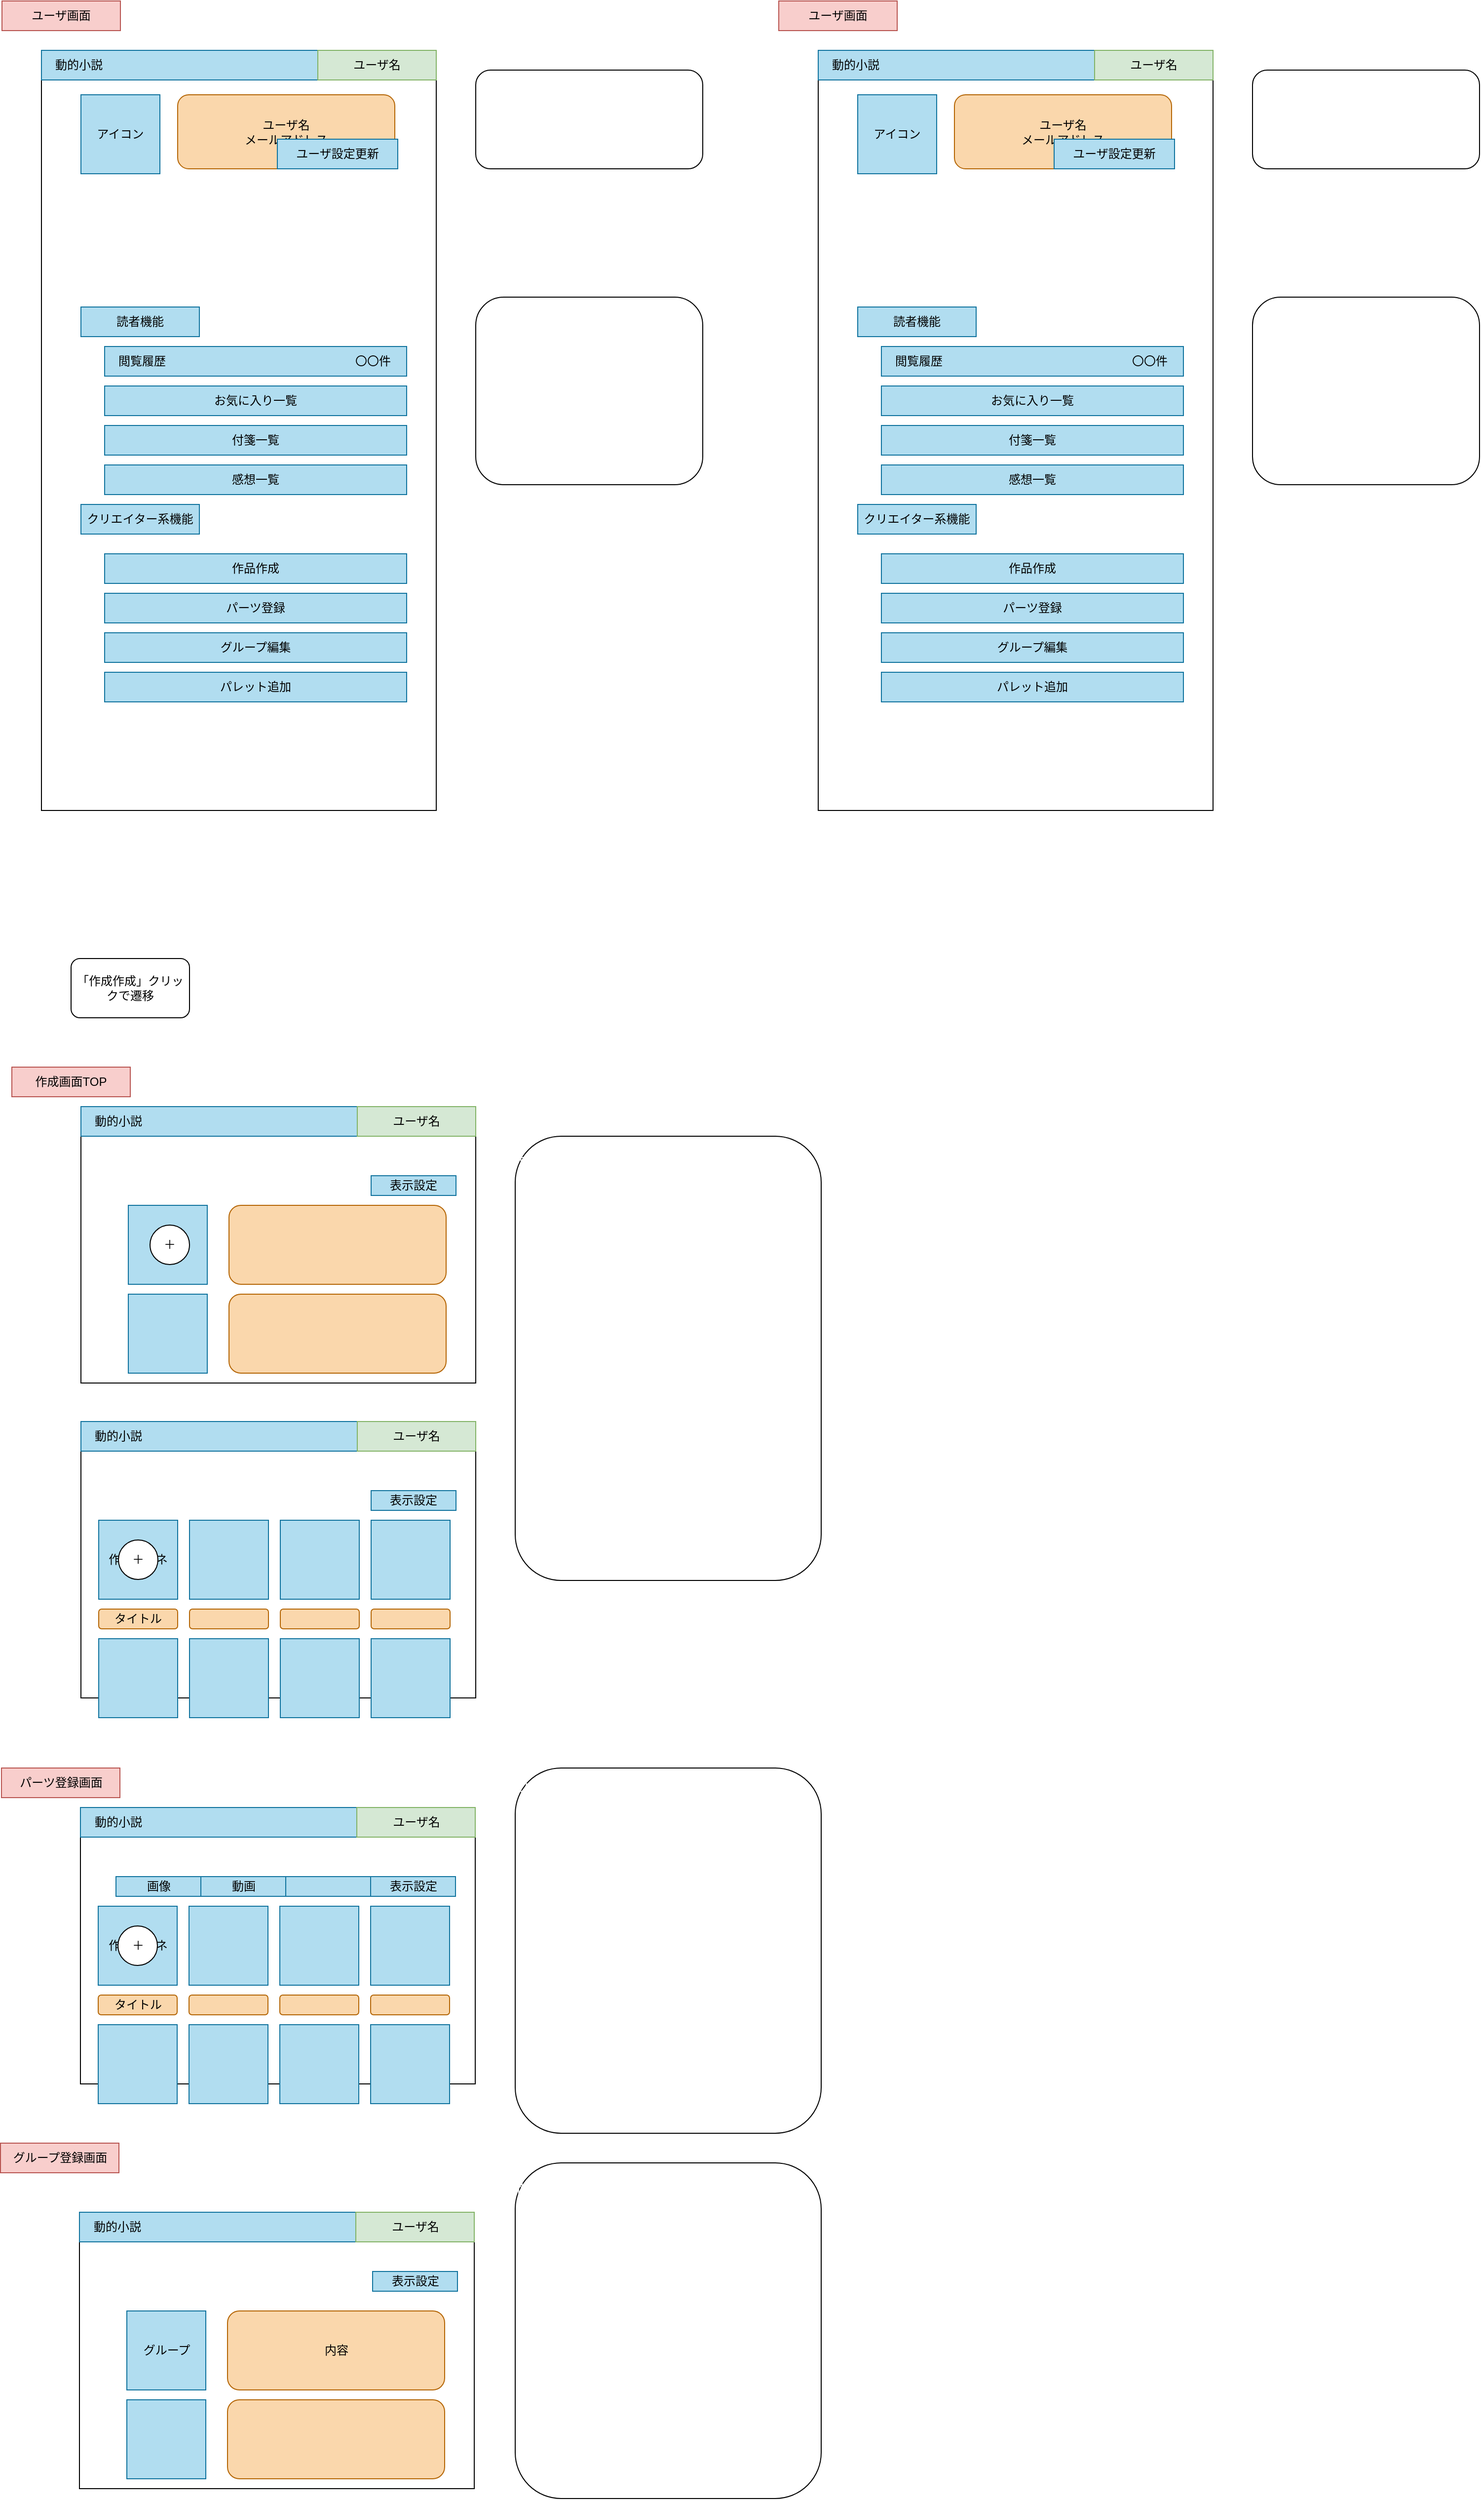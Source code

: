 <mxfile>
    <diagram id="nHD_Gq8wWqjprAnxEH-Q" name="ページ1">
        <mxGraphModel dx="787" dy="1636" grid="1" gridSize="10" guides="1" tooltips="1" connect="1" arrows="1" fold="1" page="1" pageScale="1" pageWidth="827" pageHeight="1169" math="0" shadow="0">
            <root>
                <mxCell id="0"/>
                <mxCell id="1" parent="0"/>
                <mxCell id="11" value="" style="rounded=0;whiteSpace=wrap;html=1;fontColor=#000000;" parent="1" vertex="1">
                    <mxGeometry x="80" y="-220" width="400" height="770" as="geometry"/>
                </mxCell>
                <mxCell id="12" value="&lt;font color=&quot;#000000&quot;&gt;　動的小説&lt;/font&gt;" style="rounded=0;whiteSpace=wrap;html=1;fillColor=#b1ddf0;strokeColor=#10739e;align=left;" parent="1" vertex="1">
                    <mxGeometry x="80" y="-220" width="400" height="30" as="geometry"/>
                </mxCell>
                <mxCell id="13" value="&lt;font&gt;ユーザ名&lt;br&gt;&lt;/font&gt;" style="rounded=0;whiteSpace=wrap;html=1;fillColor=#d5e8d4;strokeColor=#82b366;fontColor=#000000;" parent="1" vertex="1">
                    <mxGeometry x="360" y="-220" width="120" height="30" as="geometry"/>
                </mxCell>
                <mxCell id="19" value="&lt;font color=&quot;#000000&quot;&gt;クリエイター系機能&lt;/font&gt;" style="rounded=0;whiteSpace=wrap;html=1;fillColor=#b1ddf0;strokeColor=#10739e;" parent="1" vertex="1">
                    <mxGeometry x="120" y="240" width="120" height="30" as="geometry"/>
                </mxCell>
                <mxCell id="20" value="&lt;font color=&quot;#000000&quot;&gt;パーツ登録&lt;/font&gt;" style="rounded=0;whiteSpace=wrap;html=1;fillColor=#b1ddf0;strokeColor=#10739e;" parent="1" vertex="1">
                    <mxGeometry x="144" y="330" width="306" height="30" as="geometry"/>
                </mxCell>
                <mxCell id="21" value="&lt;font color=&quot;#000000&quot;&gt;グループ編集&lt;/font&gt;" style="rounded=0;whiteSpace=wrap;html=1;fillColor=#b1ddf0;strokeColor=#10739e;" parent="1" vertex="1">
                    <mxGeometry x="144" y="370" width="306" height="30" as="geometry"/>
                </mxCell>
                <mxCell id="22" value="&lt;font color=&quot;#000000&quot;&gt;パレット追加&lt;/font&gt;" style="rounded=0;whiteSpace=wrap;html=1;fillColor=#b1ddf0;strokeColor=#10739e;" parent="1" vertex="1">
                    <mxGeometry x="144" y="410" width="306" height="30" as="geometry"/>
                </mxCell>
                <mxCell id="24" value="&lt;font color=&quot;#000000&quot;&gt;作品作成&lt;/font&gt;" style="rounded=0;whiteSpace=wrap;html=1;fillColor=#b1ddf0;strokeColor=#10739e;" parent="1" vertex="1">
                    <mxGeometry x="144" y="290" width="306" height="30" as="geometry"/>
                </mxCell>
                <mxCell id="25" value="" style="rounded=0;whiteSpace=wrap;html=1;fontColor=#000000;" parent="1" vertex="1">
                    <mxGeometry x="120" y="850" width="400" height="280" as="geometry"/>
                </mxCell>
                <mxCell id="26" value="&lt;font color=&quot;#000000&quot;&gt;　動的小説&lt;/font&gt;" style="rounded=0;whiteSpace=wrap;html=1;fillColor=#b1ddf0;strokeColor=#10739e;align=left;" parent="1" vertex="1">
                    <mxGeometry x="120" y="850" width="400" height="30" as="geometry"/>
                </mxCell>
                <mxCell id="39" value="" style="rounded=0;whiteSpace=wrap;html=1;fillColor=#b1ddf0;strokeColor=#10739e;fontColor=#000000;" parent="1" vertex="1">
                    <mxGeometry x="168" y="950" width="80" height="80" as="geometry"/>
                </mxCell>
                <mxCell id="42" value="&lt;font color=&quot;#000000&quot;&gt;&lt;br&gt;&lt;/font&gt;" style="rounded=1;whiteSpace=wrap;html=1;fillColor=#fad7ac;strokeColor=#b46504;" parent="1" vertex="1">
                    <mxGeometry x="270" y="950" width="220" height="80" as="geometry"/>
                </mxCell>
                <mxCell id="48" value="表示設定" style="rounded=0;whiteSpace=wrap;html=1;fillColor=#b1ddf0;strokeColor=#10739e;fontColor=#000000;" parent="1" vertex="1">
                    <mxGeometry x="414" y="920" width="86" height="20" as="geometry"/>
                </mxCell>
                <mxCell id="49" value="&lt;span style=&quot;color: rgb(255 , 255 , 255)&quot;&gt;サムネクリックで編集ページに遷移&lt;br&gt;&lt;br&gt;表示列の切り替え：&lt;/span&gt;&lt;br style=&quot;color: rgb(255 , 255 , 255)&quot;&gt;&lt;font color=&quot;#ffffff&quot;&gt;リスト、タイル&lt;/font&gt;&lt;br&gt;&lt;font color=&quot;#ffffff&quot;&gt;表示する内容も変更される&lt;br&gt;&lt;br&gt;&lt;/font&gt;&lt;span style=&quot;color: rgb(255 , 255 , 255)&quot;&gt;常備&lt;br&gt;- サムネ&lt;br&gt;- タイトル&lt;br&gt;&lt;/span&gt;&lt;span style=&quot;color: rgb(255 , 255 , 255)&quot;&gt;-&amp;nbsp;&lt;/span&gt;&lt;span style=&quot;color: rgb(255 , 255 , 255)&quot;&gt;お気に入り数&lt;br&gt;&lt;/span&gt;&lt;span style=&quot;color: rgb(255 , 255 , 255)&quot;&gt;-&amp;nbsp;&lt;/span&gt;&lt;span style=&quot;color: rgb(255 , 255 , 255)&quot;&gt;お気に入りボタン&lt;br&gt;&lt;/span&gt;&lt;span style=&quot;color: rgb(255 , 255 , 255)&quot;&gt;リストだと以下の情報も出る&lt;br&gt;&lt;/span&gt;&lt;font color=&quot;#ffffff&quot;&gt;&lt;span style=&quot;text-align: center&quot;&gt;- 初回公開日&lt;/span&gt;&lt;br style=&quot;text-align: center&quot;&gt;&lt;/font&gt;&lt;span style=&quot;color: rgb(255 , 255 , 255) ; text-align: center&quot;&gt;-&amp;nbsp;&lt;/span&gt;&lt;font color=&quot;#ffffff&quot;&gt;&lt;span style=&quot;text-align: center&quot;&gt;更新日&lt;/span&gt;&lt;br style=&quot;text-align: center&quot;&gt;&lt;/font&gt;&lt;span style=&quot;color: rgb(255 , 255 , 255) ; text-align: center&quot;&gt;-&amp;nbsp;&lt;/span&gt;&lt;font color=&quot;#ffffff&quot;&gt;&lt;span style=&quot;text-align: center&quot;&gt;ページ数&lt;/span&gt;&lt;br style=&quot;text-align: center&quot;&gt;&lt;/font&gt;&lt;span style=&quot;color: rgb(255 , 255 , 255) ; text-align: center&quot;&gt;-&amp;nbsp;&lt;/span&gt;&lt;font color=&quot;#ffffff&quot;&gt;&lt;span style=&quot;text-align: center&quot;&gt;タグ&lt;/span&gt;&lt;/font&gt;&lt;span style=&quot;color: rgb(255 , 255 , 255)&quot;&gt;&lt;br&gt;- 前書き&lt;br&gt;&lt;/span&gt;&lt;br style=&quot;color: rgb(255 , 255 , 255)&quot;&gt;&lt;span style=&quot;color: rgb(255 , 255 , 255)&quot;&gt;サムネ、タイトル前書きクリックで作品に移動&lt;br&gt;&lt;/span&gt;&lt;span style=&quot;color: rgb(255 , 255 , 255)&quot;&gt;タグクリックで検索&lt;/span&gt;&lt;br style=&quot;color: rgb(255 , 255 , 255)&quot;&gt;&lt;span style=&quot;color: rgb(255 , 255 , 255)&quot;&gt;&lt;br&gt;&lt;/span&gt;&lt;font color=&quot;#ffffff&quot;&gt;ソート：&lt;br&gt;&lt;/font&gt;&lt;span style=&quot;color: rgb(255 , 255 , 255)&quot;&gt;- タイトル&lt;br&gt;&lt;/span&gt;&lt;span style=&quot;color: rgb(255 , 255 , 255)&quot;&gt;-&amp;nbsp;&lt;/span&gt;&lt;span style=&quot;color: rgb(255 , 255 , 255)&quot;&gt;作者名&lt;br&gt;&lt;/span&gt;&lt;span style=&quot;color: rgb(255 , 255 , 255)&quot;&gt;-&amp;nbsp;&lt;/span&gt;&lt;span style=&quot;color: rgb(255 , 255 , 255)&quot;&gt;お気に入り数&lt;br&gt;&lt;/span&gt;&lt;font color=&quot;#ffffff&quot;&gt;&lt;span style=&quot;text-align: center&quot;&gt;- 初回公開日&lt;/span&gt;&lt;br style=&quot;text-align: center&quot;&gt;&lt;/font&gt;&lt;span style=&quot;color: rgb(255 , 255 , 255) ; text-align: center&quot;&gt;-&amp;nbsp;&lt;/span&gt;&lt;font color=&quot;#ffffff&quot;&gt;&lt;span style=&quot;text-align: center&quot;&gt;更新日&lt;/span&gt;&lt;br style=&quot;text-align: center&quot;&gt;&lt;/font&gt;&lt;span style=&quot;color: rgb(255 , 255 , 255)&quot;&gt;- ページ数&lt;br&gt;&lt;/span&gt;&lt;font color=&quot;#ffffff&quot;&gt;&lt;br&gt;&lt;/font&gt;" style="rounded=1;whiteSpace=wrap;html=1;fontColor=#000000;align=left;" parent="1" vertex="1">
                    <mxGeometry x="560" y="880" width="310" height="450" as="geometry"/>
                </mxCell>
                <mxCell id="64" value="" style="rounded=0;whiteSpace=wrap;html=1;fontColor=#000000;" parent="1" vertex="1">
                    <mxGeometry x="120" y="1169" width="400" height="280" as="geometry"/>
                </mxCell>
                <mxCell id="68" value="作品サムネ" style="rounded=0;whiteSpace=wrap;html=1;fillColor=#b1ddf0;strokeColor=#10739e;fontColor=#000000;" parent="1" vertex="1">
                    <mxGeometry x="138" y="1269" width="80" height="80" as="geometry"/>
                </mxCell>
                <mxCell id="69" value="" style="rounded=0;whiteSpace=wrap;html=1;fillColor=#b1ddf0;strokeColor=#10739e;fontColor=#000000;" parent="1" vertex="1">
                    <mxGeometry x="322" y="1269" width="80" height="80" as="geometry"/>
                </mxCell>
                <mxCell id="76" value="表示設定" style="rounded=0;whiteSpace=wrap;html=1;fillColor=#b1ddf0;strokeColor=#10739e;fontColor=#000000;" parent="1" vertex="1">
                    <mxGeometry x="414" y="1239" width="86" height="20" as="geometry"/>
                </mxCell>
                <mxCell id="78" value="&lt;font color=&quot;#000000&quot;&gt;&lt;br&gt;&lt;/font&gt;" style="rounded=1;whiteSpace=wrap;html=1;fillColor=#fad7ac;strokeColor=#b46504;" parent="1" vertex="1">
                    <mxGeometry x="270" y="1040" width="220" height="80" as="geometry"/>
                </mxCell>
                <mxCell id="80" value="" style="rounded=0;whiteSpace=wrap;html=1;fillColor=#b1ddf0;strokeColor=#10739e;fontColor=#000000;" parent="1" vertex="1">
                    <mxGeometry x="168" y="1040" width="80" height="80" as="geometry"/>
                </mxCell>
                <mxCell id="81" value="" style="rounded=0;whiteSpace=wrap;html=1;fillColor=#b1ddf0;strokeColor=#10739e;fontColor=#000000;" parent="1" vertex="1">
                    <mxGeometry x="230" y="1269" width="80" height="80" as="geometry"/>
                </mxCell>
                <mxCell id="82" value="" style="rounded=0;whiteSpace=wrap;html=1;fillColor=#b1ddf0;strokeColor=#10739e;fontColor=#000000;" parent="1" vertex="1">
                    <mxGeometry x="414" y="1269" width="80" height="80" as="geometry"/>
                </mxCell>
                <mxCell id="83" value="&lt;font color=&quot;#000000&quot;&gt;タイトル&lt;br&gt;&lt;/font&gt;" style="rounded=1;whiteSpace=wrap;html=1;fillColor=#fad7ac;strokeColor=#b46504;" parent="1" vertex="1">
                    <mxGeometry x="138" y="1359" width="80" height="20" as="geometry"/>
                </mxCell>
                <mxCell id="84" value="&lt;font color=&quot;#000000&quot;&gt;&lt;br&gt;&lt;/font&gt;" style="rounded=1;whiteSpace=wrap;html=1;fillColor=#fad7ac;strokeColor=#b46504;" parent="1" vertex="1">
                    <mxGeometry x="230" y="1359" width="80" height="20" as="geometry"/>
                </mxCell>
                <mxCell id="85" value="&lt;font color=&quot;#000000&quot;&gt;&lt;br&gt;&lt;/font&gt;" style="rounded=1;whiteSpace=wrap;html=1;fillColor=#fad7ac;strokeColor=#b46504;" parent="1" vertex="1">
                    <mxGeometry x="322" y="1359" width="80" height="20" as="geometry"/>
                </mxCell>
                <mxCell id="86" value="&lt;font color=&quot;#000000&quot;&gt;&lt;br&gt;&lt;/font&gt;" style="rounded=1;whiteSpace=wrap;html=1;fillColor=#fad7ac;strokeColor=#b46504;" parent="1" vertex="1">
                    <mxGeometry x="414" y="1359" width="80" height="20" as="geometry"/>
                </mxCell>
                <mxCell id="87" value="" style="rounded=0;whiteSpace=wrap;html=1;fillColor=#b1ddf0;strokeColor=#10739e;fontColor=#000000;" parent="1" vertex="1">
                    <mxGeometry x="138" y="1389" width="80" height="80" as="geometry"/>
                </mxCell>
                <mxCell id="88" value="" style="rounded=0;whiteSpace=wrap;html=1;fillColor=#b1ddf0;strokeColor=#10739e;fontColor=#000000;" parent="1" vertex="1">
                    <mxGeometry x="322" y="1389" width="80" height="80" as="geometry"/>
                </mxCell>
                <mxCell id="89" value="" style="rounded=0;whiteSpace=wrap;html=1;fillColor=#b1ddf0;strokeColor=#10739e;fontColor=#000000;" parent="1" vertex="1">
                    <mxGeometry x="230" y="1389" width="80" height="80" as="geometry"/>
                </mxCell>
                <mxCell id="90" value="" style="rounded=0;whiteSpace=wrap;html=1;fillColor=#b1ddf0;strokeColor=#10739e;fontColor=#000000;" parent="1" vertex="1">
                    <mxGeometry x="414" y="1389" width="80" height="80" as="geometry"/>
                </mxCell>
                <mxCell id="92" value="&lt;font&gt;ユーザ画面&lt;/font&gt;" style="rounded=0;whiteSpace=wrap;html=1;fillColor=#f8cecc;strokeColor=#b85450;fontColor=#000000;" parent="1" vertex="1">
                    <mxGeometry x="40" y="-270" width="120" height="30" as="geometry"/>
                </mxCell>
                <mxCell id="112" value="&lt;font&gt;ユーザ名&lt;br&gt;&lt;/font&gt;" style="rounded=0;whiteSpace=wrap;html=1;fillColor=#d5e8d4;strokeColor=#82b366;fontColor=#000000;" parent="1" vertex="1">
                    <mxGeometry x="400" y="850" width="120" height="30" as="geometry"/>
                </mxCell>
                <mxCell id="116" value="アイコン" style="rounded=0;whiteSpace=wrap;html=1;fillColor=#b1ddf0;strokeColor=#10739e;fontColor=#000000;" parent="1" vertex="1">
                    <mxGeometry x="120" y="-175" width="80" height="80" as="geometry"/>
                </mxCell>
                <mxCell id="117" value="&lt;font color=&quot;#000000&quot;&gt;ユーザ名&lt;br&gt;メールアドレス&lt;br&gt;&lt;/font&gt;" style="rounded=1;whiteSpace=wrap;html=1;fillColor=#fad7ac;strokeColor=#b46504;" parent="1" vertex="1">
                    <mxGeometry x="218" y="-175" width="220" height="75" as="geometry"/>
                </mxCell>
                <mxCell id="125" value="&lt;font color=&quot;#000000&quot;&gt;読者機能&lt;/font&gt;" style="rounded=0;whiteSpace=wrap;html=1;fillColor=#b1ddf0;strokeColor=#10739e;" parent="1" vertex="1">
                    <mxGeometry x="120" y="40" width="120" height="30" as="geometry"/>
                </mxCell>
                <mxCell id="126" value="&lt;span style=&quot;color: rgb(0 , 0 , 0)&quot;&gt;お気に入り一覧&lt;/span&gt;" style="rounded=0;whiteSpace=wrap;html=1;fillColor=#b1ddf0;strokeColor=#10739e;" parent="1" vertex="1">
                    <mxGeometry x="144" y="120" width="306" height="30" as="geometry"/>
                </mxCell>
                <mxCell id="127" value="&lt;font color=&quot;#000000&quot;&gt;付箋一覧&lt;/font&gt;" style="rounded=0;whiteSpace=wrap;html=1;fillColor=#b1ddf0;strokeColor=#10739e;" parent="1" vertex="1">
                    <mxGeometry x="144" y="160" width="306" height="30" as="geometry"/>
                </mxCell>
                <mxCell id="128" value="&lt;font color=&quot;#000000&quot;&gt;感想一覧&lt;/font&gt;" style="rounded=0;whiteSpace=wrap;html=1;fillColor=#b1ddf0;strokeColor=#10739e;" parent="1" vertex="1">
                    <mxGeometry x="144" y="200" width="306" height="30" as="geometry"/>
                </mxCell>
                <mxCell id="129" value="&lt;font color=&quot;#000000&quot;&gt;　閲覧履歴　　　　　　　　　　　　　　　　〇〇件&lt;/font&gt;" style="rounded=0;whiteSpace=wrap;html=1;fillColor=#b1ddf0;strokeColor=#10739e;align=left;" parent="1" vertex="1">
                    <mxGeometry x="144" y="80" width="306" height="30" as="geometry"/>
                </mxCell>
                <mxCell id="131" value="&lt;font color=&quot;#000000&quot;&gt;ユーザ設定更新&lt;/font&gt;" style="rounded=0;whiteSpace=wrap;html=1;fillColor=#b1ddf0;strokeColor=#10739e;" parent="1" vertex="1">
                    <mxGeometry x="319" y="-130" width="122" height="30" as="geometry"/>
                </mxCell>
                <mxCell id="132" value="&lt;div style=&quot;text-align: left&quot;&gt;&lt;span style=&quot;color: rgb(255 , 255 , 255)&quot;&gt;ユーザ設定更新モーダル&lt;/span&gt;&lt;/div&gt;&lt;font color=&quot;#ffffff&quot;&gt;&lt;div style=&quot;text-align: left&quot;&gt;&lt;span&gt;- アイコンアップロード&lt;/span&gt;&lt;/div&gt;&lt;div style=&quot;text-align: left&quot;&gt;&lt;span&gt;- ユーザ名&lt;/span&gt;&lt;/div&gt;&lt;div style=&quot;text-align: left&quot;&gt;- メールアドレス&lt;/div&gt;&lt;div style=&quot;text-align: left&quot;&gt;&lt;br&gt;&lt;/div&gt;&lt;div style=&quot;text-align: left&quot;&gt;まとめて一括更新&lt;/div&gt;&lt;/font&gt;" style="rounded=1;whiteSpace=wrap;html=1;fontColor=#000000;" parent="1" vertex="1">
                    <mxGeometry x="520" y="-200" width="230" height="100" as="geometry"/>
                </mxCell>
                <mxCell id="133" value="&lt;div style=&quot;text-align: left&quot;&gt;&lt;font color=&quot;#ffffff&quot;&gt;クリックすると各一覧画面に移動&lt;/font&gt;&lt;/div&gt;&lt;div style=&quot;text-align: left&quot;&gt;&lt;font color=&quot;#ffffff&quot;&gt;リンク全てに件数が事前に出ている&lt;/font&gt;&lt;/div&gt;" style="rounded=1;whiteSpace=wrap;html=1;fontColor=#000000;" parent="1" vertex="1">
                    <mxGeometry x="520" y="30" width="230" height="190" as="geometry"/>
                </mxCell>
                <mxCell id="136" value="&lt;font color=&quot;#000000&quot;&gt;　動的小説&lt;/font&gt;" style="rounded=0;whiteSpace=wrap;html=1;fillColor=#b1ddf0;strokeColor=#10739e;align=left;" parent="1" vertex="1">
                    <mxGeometry x="120" y="1169" width="400" height="30" as="geometry"/>
                </mxCell>
                <mxCell id="137" value="&lt;font&gt;ユーザ名&lt;br&gt;&lt;/font&gt;" style="rounded=0;whiteSpace=wrap;html=1;fillColor=#d5e8d4;strokeColor=#82b366;fontColor=#000000;" parent="1" vertex="1">
                    <mxGeometry x="400" y="1169" width="120" height="30" as="geometry"/>
                </mxCell>
                <mxCell id="138" value="" style="rounded=0;whiteSpace=wrap;html=1;fontColor=#000000;" parent="1" vertex="1">
                    <mxGeometry x="118.5" y="1970" width="400" height="280" as="geometry"/>
                </mxCell>
                <mxCell id="139" value="&lt;font color=&quot;#000000&quot;&gt;　動的小説&lt;/font&gt;" style="rounded=0;whiteSpace=wrap;html=1;fillColor=#b1ddf0;strokeColor=#10739e;align=left;" parent="1" vertex="1">
                    <mxGeometry x="118.5" y="1970" width="400" height="30" as="geometry"/>
                </mxCell>
                <mxCell id="141" value="グループ" style="rounded=0;whiteSpace=wrap;html=1;fillColor=#b1ddf0;strokeColor=#10739e;fontColor=#000000;" parent="1" vertex="1">
                    <mxGeometry x="166.5" y="2070" width="80" height="80" as="geometry"/>
                </mxCell>
                <mxCell id="142" value="&lt;font color=&quot;#000000&quot;&gt;内容&lt;br&gt;&lt;/font&gt;" style="rounded=1;whiteSpace=wrap;html=1;fillColor=#fad7ac;strokeColor=#b46504;" parent="1" vertex="1">
                    <mxGeometry x="268.5" y="2070" width="220" height="80" as="geometry"/>
                </mxCell>
                <mxCell id="144" value="&lt;font color=&quot;#000000&quot;&gt;&lt;br&gt;&lt;/font&gt;" style="rounded=1;whiteSpace=wrap;html=1;fillColor=#fad7ac;strokeColor=#b46504;" parent="1" vertex="1">
                    <mxGeometry x="268.5" y="2160" width="220" height="80" as="geometry"/>
                </mxCell>
                <mxCell id="145" value="" style="rounded=0;whiteSpace=wrap;html=1;fillColor=#b1ddf0;strokeColor=#10739e;fontColor=#000000;" parent="1" vertex="1">
                    <mxGeometry x="166.5" y="2160" width="80" height="80" as="geometry"/>
                </mxCell>
                <mxCell id="146" value="&lt;font&gt;ユーザ名&lt;br&gt;&lt;/font&gt;" style="rounded=0;whiteSpace=wrap;html=1;fillColor=#d5e8d4;strokeColor=#82b366;fontColor=#000000;" parent="1" vertex="1">
                    <mxGeometry x="398.5" y="1970" width="120" height="30" as="geometry"/>
                </mxCell>
                <mxCell id="147" value="グループ登録画面" style="rounded=0;whiteSpace=wrap;html=1;fillColor=#f8cecc;strokeColor=#b85450;fontColor=#000000;" parent="1" vertex="1">
                    <mxGeometry x="38.5" y="1900" width="120" height="30" as="geometry"/>
                </mxCell>
                <mxCell id="149" value="&lt;font color=&quot;#ffffff&quot;&gt;閲覧、お気に入り、付箋、感想ページ&lt;br&gt;&lt;br&gt;リスト表示のみ&lt;br&gt;&lt;br&gt;内容情報&lt;br&gt;- グループ名&lt;br&gt;&lt;/font&gt;&lt;span style=&quot;color: rgb(255 , 255 , 255)&quot;&gt;- 立ち絵&lt;br&gt;- セリフ枠&lt;br&gt;- 文字フォント&lt;br&gt;- 背景画像&lt;br&gt;- 動画&lt;br&gt;- 新規作成日時&lt;br&gt;&lt;/span&gt;&lt;font color=&quot;#ffffff&quot;&gt;- 更新日時&lt;br&gt;&lt;br&gt;&lt;/font&gt;&lt;font color=&quot;#ffffff&quot;&gt;ソート：&lt;br&gt;&lt;/font&gt;&lt;span style=&quot;color: rgb(255 , 255 , 255)&quot;&gt;- タイトル&lt;br&gt;&lt;/span&gt;&lt;span style=&quot;color: rgb(255 , 255 , 255)&quot;&gt;-&amp;nbsp;&lt;/span&gt;&lt;span style=&quot;color: rgb(255 , 255 , 255)&quot;&gt;お気に入り数&lt;br&gt;&lt;/span&gt;&lt;font color=&quot;#ffffff&quot;&gt;&lt;span style=&quot;text-align: center&quot;&gt;- 初回公開日&lt;/span&gt;&lt;br style=&quot;text-align: center&quot;&gt;&lt;/font&gt;&lt;span style=&quot;color: rgb(255 , 255 , 255) ; text-align: center&quot;&gt;-&amp;nbsp;&lt;/span&gt;&lt;font color=&quot;#ffffff&quot;&gt;&lt;span style=&quot;text-align: center&quot;&gt;更新日&lt;/span&gt;&lt;br style=&quot;text-align: center&quot;&gt;&lt;/font&gt;&lt;span style=&quot;color: rgb(255 , 255 , 255)&quot;&gt;- ページ数&lt;/span&gt;&lt;font color=&quot;#ffffff&quot;&gt;&lt;br&gt;&lt;/font&gt;&lt;font color=&quot;#ffffff&quot;&gt;&lt;br&gt;&lt;/font&gt;" style="rounded=1;whiteSpace=wrap;html=1;fontColor=#000000;align=left;" parent="1" vertex="1">
                    <mxGeometry x="560" y="1920" width="310" height="340" as="geometry"/>
                </mxCell>
                <mxCell id="150" value="「作成作成」クリックで遷移" style="rounded=1;whiteSpace=wrap;html=1;" vertex="1" parent="1">
                    <mxGeometry x="110" y="700" width="120" height="60" as="geometry"/>
                </mxCell>
                <mxCell id="151" value="作成画面TOP" style="rounded=0;whiteSpace=wrap;html=1;fillColor=#f8cecc;strokeColor=#b85450;fontColor=#000000;" vertex="1" parent="1">
                    <mxGeometry x="50" y="810" width="120" height="30" as="geometry"/>
                </mxCell>
                <mxCell id="152" value="＋" style="ellipse;whiteSpace=wrap;html=1;aspect=fixed;" vertex="1" parent="1">
                    <mxGeometry x="190" y="970" width="40" height="40" as="geometry"/>
                </mxCell>
                <mxCell id="153" value="＋" style="ellipse;whiteSpace=wrap;html=1;aspect=fixed;" vertex="1" parent="1">
                    <mxGeometry x="158" y="1289" width="40" height="40" as="geometry"/>
                </mxCell>
                <mxCell id="157" value="" style="rounded=0;whiteSpace=wrap;html=1;fontColor=#000000;" vertex="1" parent="1">
                    <mxGeometry x="119.5" y="1560" width="400" height="280" as="geometry"/>
                </mxCell>
                <mxCell id="158" value="作品サムネ" style="rounded=0;whiteSpace=wrap;html=1;fillColor=#b1ddf0;strokeColor=#10739e;fontColor=#000000;" vertex="1" parent="1">
                    <mxGeometry x="137.5" y="1660" width="80" height="80" as="geometry"/>
                </mxCell>
                <mxCell id="159" value="" style="rounded=0;whiteSpace=wrap;html=1;fillColor=#b1ddf0;strokeColor=#10739e;fontColor=#000000;" vertex="1" parent="1">
                    <mxGeometry x="321.5" y="1660" width="80" height="80" as="geometry"/>
                </mxCell>
                <mxCell id="160" value="表示設定" style="rounded=0;whiteSpace=wrap;html=1;fillColor=#b1ddf0;strokeColor=#10739e;fontColor=#000000;" vertex="1" parent="1">
                    <mxGeometry x="413.5" y="1630" width="86" height="20" as="geometry"/>
                </mxCell>
                <mxCell id="161" value="" style="rounded=0;whiteSpace=wrap;html=1;fillColor=#b1ddf0;strokeColor=#10739e;fontColor=#000000;" vertex="1" parent="1">
                    <mxGeometry x="229.5" y="1660" width="80" height="80" as="geometry"/>
                </mxCell>
                <mxCell id="162" value="" style="rounded=0;whiteSpace=wrap;html=1;fillColor=#b1ddf0;strokeColor=#10739e;fontColor=#000000;" vertex="1" parent="1">
                    <mxGeometry x="413.5" y="1660" width="80" height="80" as="geometry"/>
                </mxCell>
                <mxCell id="163" value="&lt;font color=&quot;#000000&quot;&gt;タイトル&lt;br&gt;&lt;/font&gt;" style="rounded=1;whiteSpace=wrap;html=1;fillColor=#fad7ac;strokeColor=#b46504;" vertex="1" parent="1">
                    <mxGeometry x="137.5" y="1750" width="80" height="20" as="geometry"/>
                </mxCell>
                <mxCell id="164" value="&lt;font color=&quot;#000000&quot;&gt;&lt;br&gt;&lt;/font&gt;" style="rounded=1;whiteSpace=wrap;html=1;fillColor=#fad7ac;strokeColor=#b46504;" vertex="1" parent="1">
                    <mxGeometry x="229.5" y="1750" width="80" height="20" as="geometry"/>
                </mxCell>
                <mxCell id="165" value="&lt;font color=&quot;#000000&quot;&gt;&lt;br&gt;&lt;/font&gt;" style="rounded=1;whiteSpace=wrap;html=1;fillColor=#fad7ac;strokeColor=#b46504;" vertex="1" parent="1">
                    <mxGeometry x="321.5" y="1750" width="80" height="20" as="geometry"/>
                </mxCell>
                <mxCell id="166" value="&lt;font color=&quot;#000000&quot;&gt;&lt;br&gt;&lt;/font&gt;" style="rounded=1;whiteSpace=wrap;html=1;fillColor=#fad7ac;strokeColor=#b46504;" vertex="1" parent="1">
                    <mxGeometry x="413.5" y="1750" width="80" height="20" as="geometry"/>
                </mxCell>
                <mxCell id="167" value="" style="rounded=0;whiteSpace=wrap;html=1;fillColor=#b1ddf0;strokeColor=#10739e;fontColor=#000000;" vertex="1" parent="1">
                    <mxGeometry x="137.5" y="1780" width="80" height="80" as="geometry"/>
                </mxCell>
                <mxCell id="168" value="" style="rounded=0;whiteSpace=wrap;html=1;fillColor=#b1ddf0;strokeColor=#10739e;fontColor=#000000;" vertex="1" parent="1">
                    <mxGeometry x="321.5" y="1780" width="80" height="80" as="geometry"/>
                </mxCell>
                <mxCell id="169" value="" style="rounded=0;whiteSpace=wrap;html=1;fillColor=#b1ddf0;strokeColor=#10739e;fontColor=#000000;" vertex="1" parent="1">
                    <mxGeometry x="229.5" y="1780" width="80" height="80" as="geometry"/>
                </mxCell>
                <mxCell id="170" value="" style="rounded=0;whiteSpace=wrap;html=1;fillColor=#b1ddf0;strokeColor=#10739e;fontColor=#000000;" vertex="1" parent="1">
                    <mxGeometry x="413.5" y="1780" width="80" height="80" as="geometry"/>
                </mxCell>
                <mxCell id="171" value="&lt;font color=&quot;#000000&quot;&gt;　動的小説&lt;/font&gt;" style="rounded=0;whiteSpace=wrap;html=1;fillColor=#b1ddf0;strokeColor=#10739e;align=left;" vertex="1" parent="1">
                    <mxGeometry x="119.5" y="1560" width="400" height="30" as="geometry"/>
                </mxCell>
                <mxCell id="172" value="&lt;font&gt;ユーザ名&lt;br&gt;&lt;/font&gt;" style="rounded=0;whiteSpace=wrap;html=1;fillColor=#d5e8d4;strokeColor=#82b366;fontColor=#000000;" vertex="1" parent="1">
                    <mxGeometry x="399.5" y="1560" width="120" height="30" as="geometry"/>
                </mxCell>
                <mxCell id="174" value="＋" style="ellipse;whiteSpace=wrap;html=1;aspect=fixed;" vertex="1" parent="1">
                    <mxGeometry x="157.5" y="1680" width="40" height="40" as="geometry"/>
                </mxCell>
                <mxCell id="175" value="画像" style="rounded=0;whiteSpace=wrap;html=1;fillColor=#b1ddf0;strokeColor=#10739e;fontColor=#000000;" vertex="1" parent="1">
                    <mxGeometry x="155.5" y="1630" width="86" height="20" as="geometry"/>
                </mxCell>
                <mxCell id="176" value="動画" style="rounded=0;whiteSpace=wrap;html=1;fillColor=#b1ddf0;strokeColor=#10739e;fontColor=#000000;" vertex="1" parent="1">
                    <mxGeometry x="241.5" y="1630" width="86" height="20" as="geometry"/>
                </mxCell>
                <mxCell id="177" value="" style="rounded=0;whiteSpace=wrap;html=1;fillColor=#b1ddf0;strokeColor=#10739e;fontColor=#000000;" vertex="1" parent="1">
                    <mxGeometry x="327.5" y="1630" width="86" height="20" as="geometry"/>
                </mxCell>
                <mxCell id="178" value="パーツ登録画面" style="rounded=0;whiteSpace=wrap;html=1;fillColor=#f8cecc;strokeColor=#b85450;fontColor=#000000;" vertex="1" parent="1">
                    <mxGeometry x="39.5" y="1520" width="120" height="30" as="geometry"/>
                </mxCell>
                <mxCell id="179" value="&lt;font color=&quot;#ffffff&quot;&gt;ソート：&lt;br&gt;&lt;/font&gt;&lt;span style=&quot;color: rgb(255 , 255 , 255)&quot;&gt;- 名前&lt;/span&gt;&lt;span style=&quot;color: rgb(255 , 255 , 255)&quot;&gt;&lt;br&gt;&lt;/span&gt;&lt;font color=&quot;#ffffff&quot;&gt;&lt;span style=&quot;text-align: center&quot;&gt;- 登録日&lt;/span&gt;&lt;br style=&quot;text-align: center&quot;&gt;&lt;/font&gt;&lt;span style=&quot;color: rgb(255 , 255 , 255) ; text-align: center&quot;&gt;-&amp;nbsp;&lt;/span&gt;&lt;font color=&quot;#ffffff&quot;&gt;&lt;span style=&quot;text-align: center&quot;&gt;更新日&lt;br&gt;&lt;/span&gt;&lt;/font&gt;&lt;font color=&quot;#ffffff&quot;&gt;&lt;br&gt;サムネクリック&lt;br&gt;詳細表示モーダル表示&lt;br&gt;- 所属グループ一覧&lt;br&gt;- 登録削除ボタン&lt;br&gt;→使用中の作品からも削除される&lt;br&gt;→どこで使用中なのかをアラート&lt;br&gt;&lt;/font&gt;&lt;span style=&quot;color: rgb(255 , 255 , 255)&quot;&gt;　※暫定対応　本来は削除しないでも残したい&lt;/span&gt;&lt;font color=&quot;#ffffff&quot;&gt;&lt;br&gt;&lt;br&gt;「＋」クリック&lt;br&gt;アップロードモーダル表示&lt;br&gt;種別選択&lt;br&gt;&lt;/font&gt;&lt;font color=&quot;#ffffff&quot;&gt;- グループ名&lt;br&gt;&lt;/font&gt;&lt;span style=&quot;color: rgb(255 , 255 , 255)&quot;&gt;- 立ち絵&lt;br&gt;- セリフ枠&lt;br&gt;- 文字フォント&lt;br&gt;- 背景画像&lt;br&gt;- 動画&lt;/span&gt;&lt;font color=&quot;#ffffff&quot;&gt;&lt;br&gt;アップロード、名前が必須&lt;br&gt;&lt;br&gt;&lt;/font&gt;" style="rounded=1;whiteSpace=wrap;html=1;fontColor=#000000;align=left;" vertex="1" parent="1">
                    <mxGeometry x="560" y="1520" width="310" height="370" as="geometry"/>
                </mxCell>
                <mxCell id="180" value="表示設定" style="rounded=0;whiteSpace=wrap;html=1;fillColor=#b1ddf0;strokeColor=#10739e;fontColor=#000000;" vertex="1" parent="1">
                    <mxGeometry x="415.5" y="2030" width="86" height="20" as="geometry"/>
                </mxCell>
                <mxCell id="181" value="" style="rounded=0;whiteSpace=wrap;html=1;fontColor=#000000;" vertex="1" parent="1">
                    <mxGeometry x="867" y="-220" width="400" height="770" as="geometry"/>
                </mxCell>
                <mxCell id="182" value="&lt;font color=&quot;#000000&quot;&gt;　動的小説&lt;/font&gt;" style="rounded=0;whiteSpace=wrap;html=1;fillColor=#b1ddf0;strokeColor=#10739e;align=left;" vertex="1" parent="1">
                    <mxGeometry x="867" y="-220" width="400" height="30" as="geometry"/>
                </mxCell>
                <mxCell id="183" value="&lt;font&gt;ユーザ名&lt;br&gt;&lt;/font&gt;" style="rounded=0;whiteSpace=wrap;html=1;fillColor=#d5e8d4;strokeColor=#82b366;fontColor=#000000;" vertex="1" parent="1">
                    <mxGeometry x="1147" y="-220" width="120" height="30" as="geometry"/>
                </mxCell>
                <mxCell id="184" value="&lt;font color=&quot;#000000&quot;&gt;クリエイター系機能&lt;/font&gt;" style="rounded=0;whiteSpace=wrap;html=1;fillColor=#b1ddf0;strokeColor=#10739e;" vertex="1" parent="1">
                    <mxGeometry x="907" y="240" width="120" height="30" as="geometry"/>
                </mxCell>
                <mxCell id="185" value="&lt;font color=&quot;#000000&quot;&gt;パーツ登録&lt;/font&gt;" style="rounded=0;whiteSpace=wrap;html=1;fillColor=#b1ddf0;strokeColor=#10739e;" vertex="1" parent="1">
                    <mxGeometry x="931" y="330" width="306" height="30" as="geometry"/>
                </mxCell>
                <mxCell id="186" value="&lt;font color=&quot;#000000&quot;&gt;グループ編集&lt;/font&gt;" style="rounded=0;whiteSpace=wrap;html=1;fillColor=#b1ddf0;strokeColor=#10739e;" vertex="1" parent="1">
                    <mxGeometry x="931" y="370" width="306" height="30" as="geometry"/>
                </mxCell>
                <mxCell id="187" value="&lt;font color=&quot;#000000&quot;&gt;パレット追加&lt;/font&gt;" style="rounded=0;whiteSpace=wrap;html=1;fillColor=#b1ddf0;strokeColor=#10739e;" vertex="1" parent="1">
                    <mxGeometry x="931" y="410" width="306" height="30" as="geometry"/>
                </mxCell>
                <mxCell id="188" value="&lt;font color=&quot;#000000&quot;&gt;作品作成&lt;/font&gt;" style="rounded=0;whiteSpace=wrap;html=1;fillColor=#b1ddf0;strokeColor=#10739e;" vertex="1" parent="1">
                    <mxGeometry x="931" y="290" width="306" height="30" as="geometry"/>
                </mxCell>
                <mxCell id="189" value="&lt;font&gt;ユーザ画面&lt;/font&gt;" style="rounded=0;whiteSpace=wrap;html=1;fillColor=#f8cecc;strokeColor=#b85450;fontColor=#000000;" vertex="1" parent="1">
                    <mxGeometry x="827" y="-270" width="120" height="30" as="geometry"/>
                </mxCell>
                <mxCell id="190" value="アイコン" style="rounded=0;whiteSpace=wrap;html=1;fillColor=#b1ddf0;strokeColor=#10739e;fontColor=#000000;" vertex="1" parent="1">
                    <mxGeometry x="907" y="-175" width="80" height="80" as="geometry"/>
                </mxCell>
                <mxCell id="191" value="&lt;font color=&quot;#000000&quot;&gt;ユーザ名&lt;br&gt;メールアドレス&lt;br&gt;&lt;/font&gt;" style="rounded=1;whiteSpace=wrap;html=1;fillColor=#fad7ac;strokeColor=#b46504;" vertex="1" parent="1">
                    <mxGeometry x="1005" y="-175" width="220" height="75" as="geometry"/>
                </mxCell>
                <mxCell id="192" value="&lt;font color=&quot;#000000&quot;&gt;読者機能&lt;/font&gt;" style="rounded=0;whiteSpace=wrap;html=1;fillColor=#b1ddf0;strokeColor=#10739e;" vertex="1" parent="1">
                    <mxGeometry x="907" y="40" width="120" height="30" as="geometry"/>
                </mxCell>
                <mxCell id="193" value="&lt;span style=&quot;color: rgb(0 , 0 , 0)&quot;&gt;お気に入り一覧&lt;/span&gt;" style="rounded=0;whiteSpace=wrap;html=1;fillColor=#b1ddf0;strokeColor=#10739e;" vertex="1" parent="1">
                    <mxGeometry x="931" y="120" width="306" height="30" as="geometry"/>
                </mxCell>
                <mxCell id="194" value="&lt;font color=&quot;#000000&quot;&gt;付箋一覧&lt;/font&gt;" style="rounded=0;whiteSpace=wrap;html=1;fillColor=#b1ddf0;strokeColor=#10739e;" vertex="1" parent="1">
                    <mxGeometry x="931" y="160" width="306" height="30" as="geometry"/>
                </mxCell>
                <mxCell id="195" value="&lt;font color=&quot;#000000&quot;&gt;感想一覧&lt;/font&gt;" style="rounded=0;whiteSpace=wrap;html=1;fillColor=#b1ddf0;strokeColor=#10739e;" vertex="1" parent="1">
                    <mxGeometry x="931" y="200" width="306" height="30" as="geometry"/>
                </mxCell>
                <mxCell id="196" value="&lt;font color=&quot;#000000&quot;&gt;　閲覧履歴　　　　　　　　　　　　　　　　〇〇件&lt;/font&gt;" style="rounded=0;whiteSpace=wrap;html=1;fillColor=#b1ddf0;strokeColor=#10739e;align=left;" vertex="1" parent="1">
                    <mxGeometry x="931" y="80" width="306" height="30" as="geometry"/>
                </mxCell>
                <mxCell id="197" value="&lt;font color=&quot;#000000&quot;&gt;ユーザ設定更新&lt;/font&gt;" style="rounded=0;whiteSpace=wrap;html=1;fillColor=#b1ddf0;strokeColor=#10739e;" vertex="1" parent="1">
                    <mxGeometry x="1106" y="-130" width="122" height="30" as="geometry"/>
                </mxCell>
                <mxCell id="198" value="&lt;div style=&quot;text-align: left&quot;&gt;&lt;span style=&quot;color: rgb(255 , 255 , 255)&quot;&gt;ユーザ設定更新モーダル&lt;/span&gt;&lt;/div&gt;&lt;font color=&quot;#ffffff&quot;&gt;&lt;div style=&quot;text-align: left&quot;&gt;&lt;span&gt;- アイコンアップロード&lt;/span&gt;&lt;/div&gt;&lt;div style=&quot;text-align: left&quot;&gt;&lt;span&gt;- ユーザ名&lt;/span&gt;&lt;/div&gt;&lt;div style=&quot;text-align: left&quot;&gt;- メールアドレス&lt;/div&gt;&lt;div style=&quot;text-align: left&quot;&gt;&lt;br&gt;&lt;/div&gt;&lt;div style=&quot;text-align: left&quot;&gt;まとめて一括更新&lt;/div&gt;&lt;/font&gt;" style="rounded=1;whiteSpace=wrap;html=1;fontColor=#000000;" vertex="1" parent="1">
                    <mxGeometry x="1307" y="-200" width="230" height="100" as="geometry"/>
                </mxCell>
                <mxCell id="199" value="&lt;div style=&quot;text-align: left&quot;&gt;&lt;font color=&quot;#ffffff&quot;&gt;クリックすると各一覧画面に移動&lt;/font&gt;&lt;/div&gt;&lt;div style=&quot;text-align: left&quot;&gt;&lt;font color=&quot;#ffffff&quot;&gt;リンク全てに件数が事前に出ている&lt;/font&gt;&lt;/div&gt;" style="rounded=1;whiteSpace=wrap;html=1;fontColor=#000000;" vertex="1" parent="1">
                    <mxGeometry x="1307" y="30" width="230" height="190" as="geometry"/>
                </mxCell>
            </root>
        </mxGraphModel>
    </diagram>
</mxfile>
